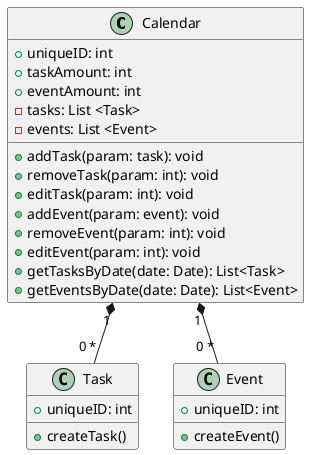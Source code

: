@startuml

class Calendar {
  +uniqueID: int  
  +taskAmount: int
  +eventAmount: int
  -tasks: List <Task>
  -events: List <Event>
  +addTask(param: task): void
  +removeTask(param: int): void
  +editTask(param: int): void
  +addEvent(param: event): void
  +removeEvent(param: int): void
  +editEvent(param: int): void
  +getTasksByDate(date: Date): List<Task>
  +getEventsByDate(date: Date): List<Event>
}

class Task {
  +uniqueID: int
  +createTask()
}

class Event {
  +uniqueID: int
  +createEvent()
}

Calendar "1" *-- "0 *" Task
Calendar "1" *-- "0 *" Event

@enduml
